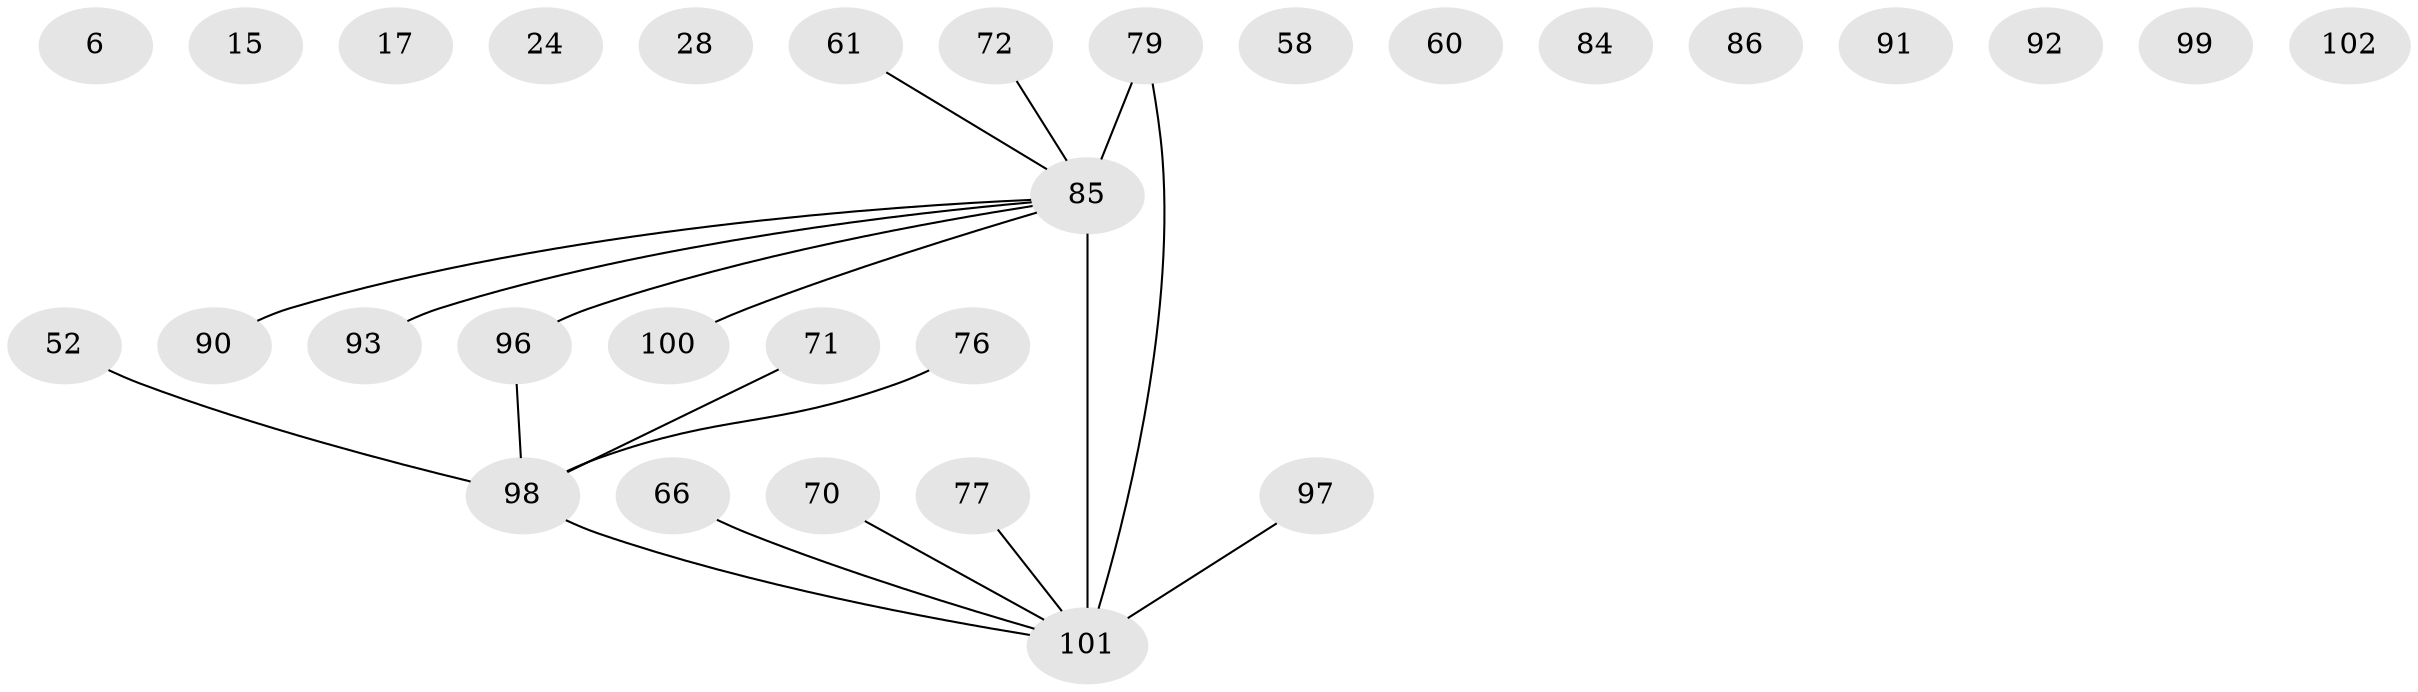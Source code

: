 // original degree distribution, {1: 0.30392156862745096, 3: 0.16666666666666666, 2: 0.30392156862745096, 0: 0.09803921568627451, 5: 0.0392156862745098, 4: 0.049019607843137254, 6: 0.029411764705882353, 8: 0.00980392156862745}
// Generated by graph-tools (version 1.1) at 2025/43/03/04/25 21:43:17]
// undirected, 30 vertices, 18 edges
graph export_dot {
graph [start="1"]
  node [color=gray90,style=filled];
  6;
  15;
  17;
  24;
  28;
  52;
  58;
  60;
  61 [super="+47"];
  66;
  70;
  71;
  72 [super="+67"];
  76;
  77 [super="+73"];
  79 [super="+36+33"];
  84;
  85 [super="+34+38+74+42+80"];
  86;
  90 [super="+27+44+64+68+87"];
  91 [super="+23+82"];
  92 [super="+45+54"];
  93;
  96 [super="+78+94+95"];
  97;
  98 [super="+12+83"];
  99;
  100 [super="+81"];
  101 [super="+43+14+88+59"];
  102 [super="+30+89"];
  52 -- 98;
  61 -- 85;
  66 -- 101;
  70 -- 101;
  71 -- 98;
  72 -- 85;
  76 -- 98;
  77 -- 101;
  79 -- 85 [weight=3];
  79 -- 101;
  85 -- 90;
  85 -- 96;
  85 -- 100;
  85 -- 93;
  85 -- 101 [weight=9];
  96 -- 98;
  97 -- 101;
  98 -- 101 [weight=6];
}
